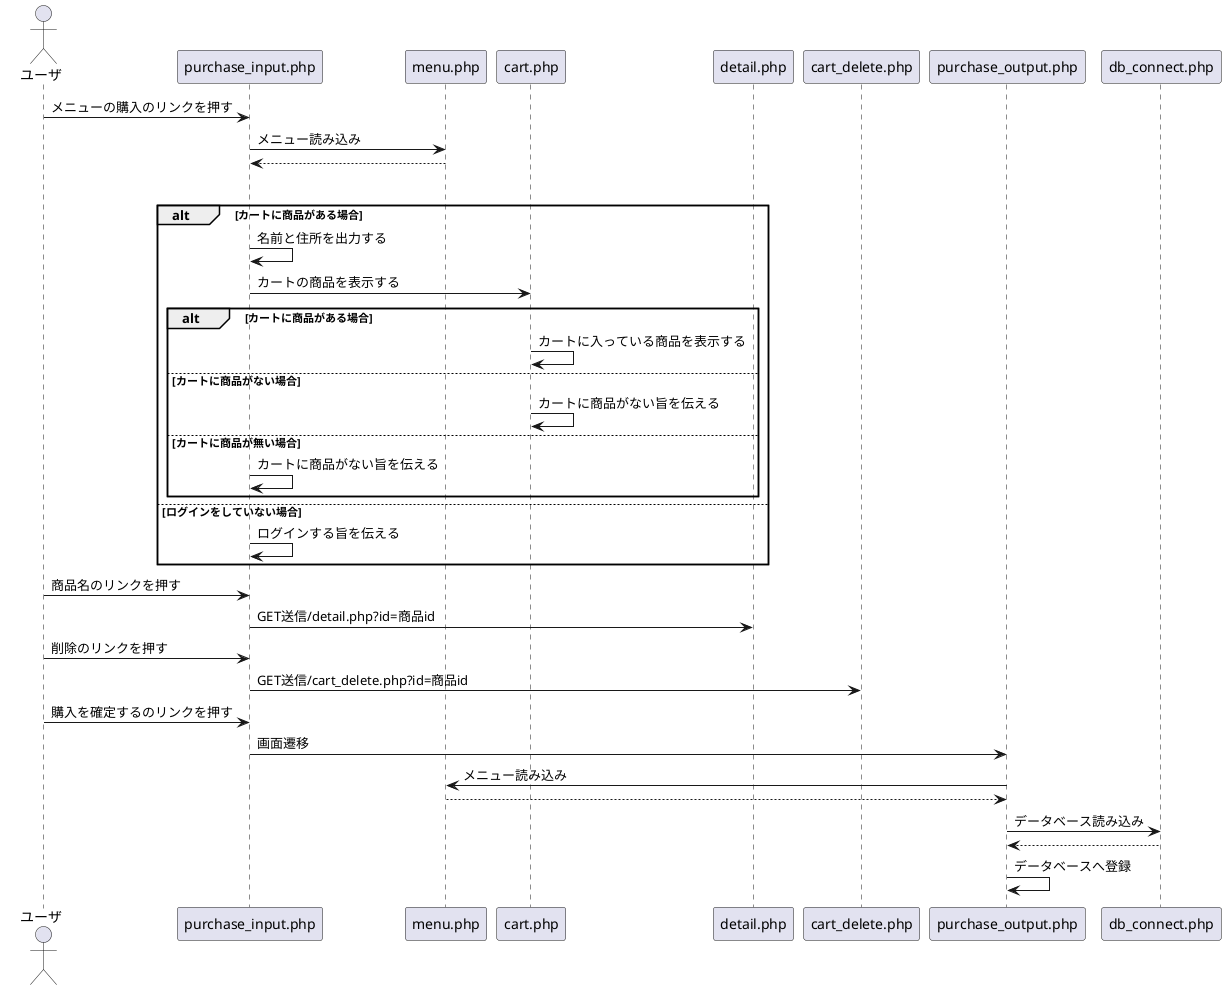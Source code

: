 @startuml 購入_商品を購入する
actor ユーザ

ユーザ -> purchase_input.php:メニューの購入のリンクを押す

purchase_input.php -> menu.php:メニュー読み込み
purchase_input.php <-- menu.php:

alt ログインをしている場合

alt カートに商品がある場合

purchase_input.php -> purchase_input.php:名前と住所を出力する
purchase_input.php -> cart.php:カートの商品を表示する
alt カートに商品がある場合
cart.php -> cart.php:カートに入っている商品を表示する

else カートに商品がない場合
cart.php -> cart.php:カートに商品がない旨を伝える
else カートに商品が無い場合
purchase_input.php -> purchase_input.php:カートに商品がない旨を伝える
end

else ログインをしていない場合
purchase_input.php -> purchase_input.php:ログインする旨を伝える
end

ユーザ -> purchase_input.php:商品名のリンクを押す
purchase_input.php -> detail.php:GET送信/detail.php?id=商品id
ユーザ -> purchase_input.php:削除のリンクを押す
purchase_input.php -> cart_delete.php:GET送信/cart_delete.php?id=商品id
ユーザ -> purchase_input.php:購入を確定するのリンクを押す
purchase_input.php -> purchase_output.php:画面遷移

purchase_output.php -> menu.php:メニュー読み込み
purchase_output.php <-- menu.php:

purchase_output.php -> db_connect.php:データベース読み込み
purchase_output.php <-- db_connect.php:

purchase_output.php -> purchase_output.php:データベースへ登録

@enduml